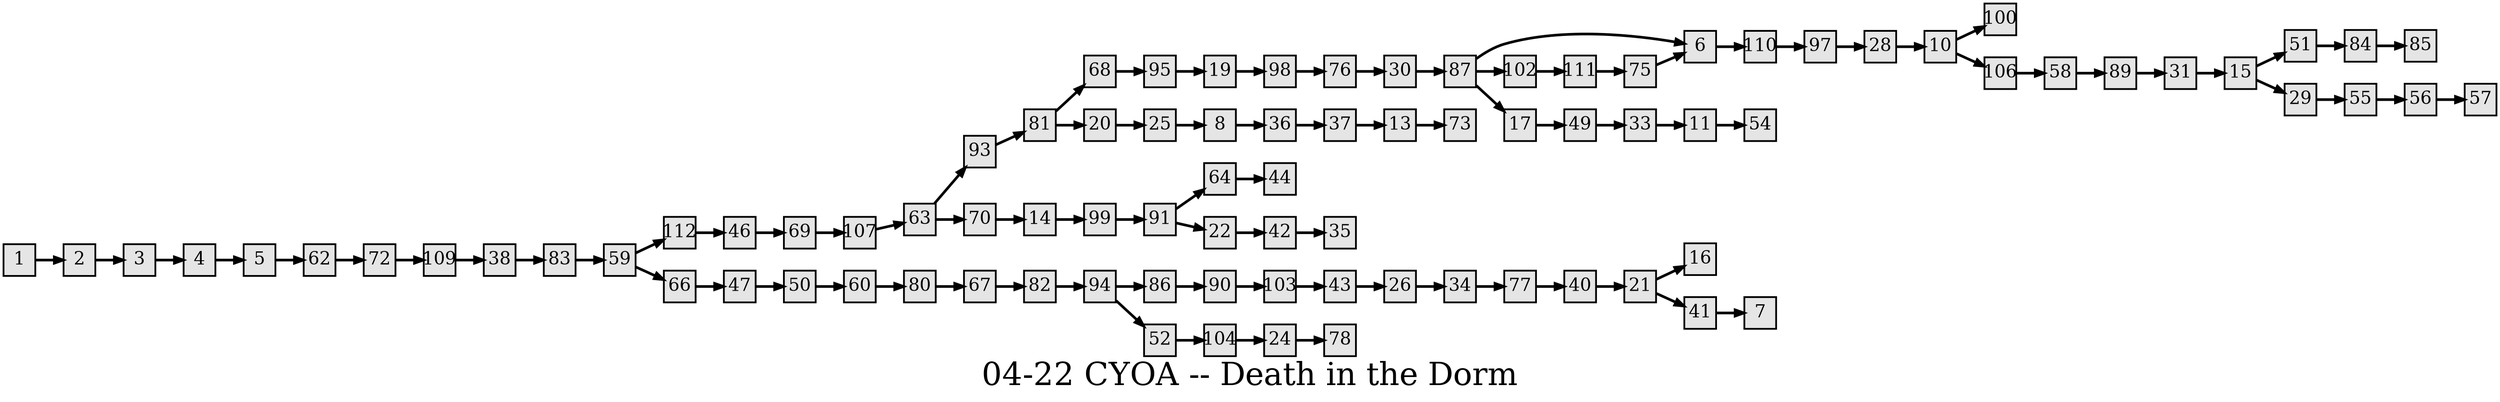 digraph g{
  graph [ label="04-22 CYOA -- Death in the Dorm" rankdir=LR, ordering=out, fontsize=36, nodesep="0.35", ranksep="0.45"];
  node  [shape=rect, penwidth=2, fontsize=20, style=filled, fillcolor=grey90, margin="0,0", labelfloat=true, regular=true, fixedsize=true];
  edge  [labelfloat=true, penwidth=3, fontsize=12];

  1 -> 2;
  2 -> 3;
  3 -> 4;
  4 -> 5;
  5 -> 62;
  6 -> 110;
  8 -> 36;
  10 -> 100;
  10 -> 106;
  11 -> 54;
  13 -> 73;
  14 -> 99;
  15 -> 51;
  15 -> 29;
  17 -> 49;
  19 -> 98;
  20 -> 25;
  21 -> 16;
  21 -> 41;
  22 -> 42;
  24 -> 78;
  25 -> 8;
  26 -> 34;
  28 -> 10;
  29 -> 55;
  30 -> 87;
  31 -> 15;
  33 -> 11;
  34 -> 77;
  36 -> 37;
  37 -> 13;
  38 -> 83;
  40 -> 21;
  41 -> 7;
  42 -> 35;
  43 -> 26;
  46 -> 69;
  47 -> 50;
  49 -> 33;
  50 -> 60;
  51 -> 84;
  52 -> 104;
  55 -> 56;
  56 -> 57;
  58 -> 89;
  59 -> 112;
  59 -> 66;
  60 -> 80;
  62 -> 72;
  63 -> 93;
  63 -> 70;
  64 -> 44;
  66 -> 47;
  67 -> 82;
  68 -> 95;
  69 -> 107;
  70 -> 14;
  72 -> 109;
  75 -> 6;
  76 -> 30;
  77 -> 40;
  80 -> 67;
  81 -> 68;
  81 -> 20;
  82 -> 94;
  83 -> 59;
  84 -> 85;
  86 -> 90;
  87 -> 6;
  87 -> 102;
  87 -> 17;
  89 -> 31;
  90 -> 103;
  91 -> 64;
  91 -> 22;
  93 -> 81;
  94 -> 86;
  94 -> 52;
  95 -> 19;
  97 -> 28;
  98 -> 76;
  99 -> 91;
  102 -> 111;
  103 -> 43;
  104 -> 24;
  106 -> 58;
  107 -> 63;
  109 -> 38;
  110 -> 97;
  111 -> 75;
  112 -> 46;
}

